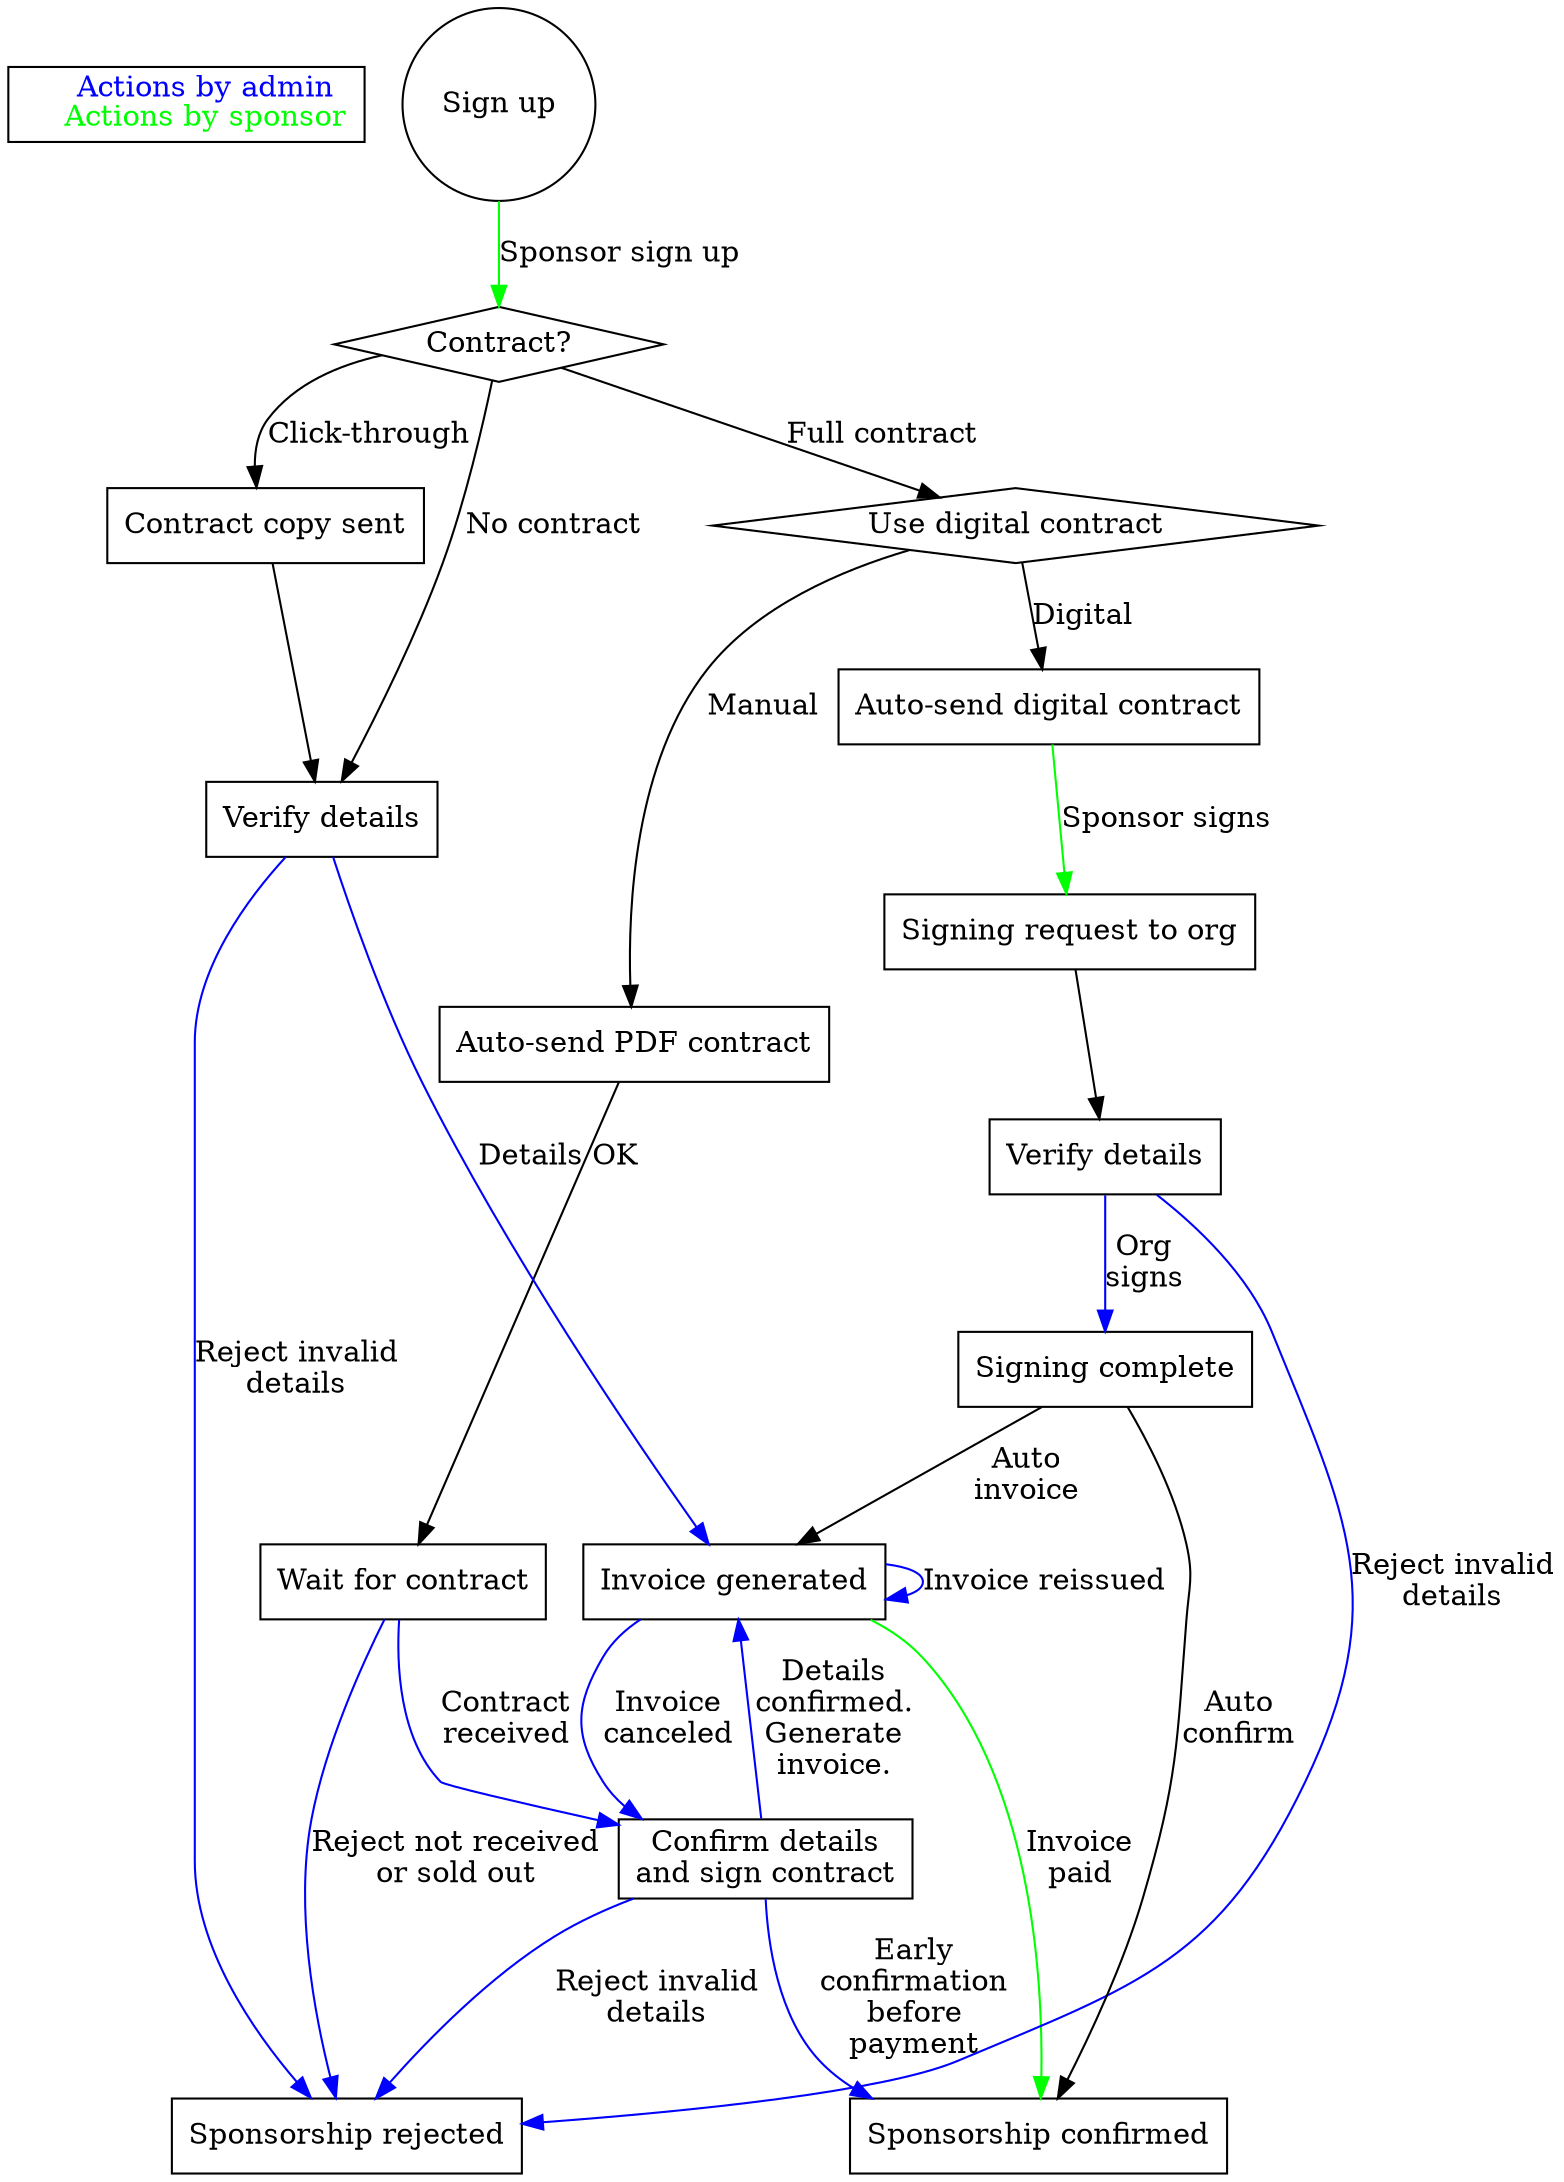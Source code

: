 digraph sponsorsignup {
	subgraph legend {
		key[shape=box, label=<
		    <font color="blue">Actions by admin</font><br/>
		    <font color="green">Actions by sponsor</font><br/>
		>, labeljust="l"]
	}

	start[shape=circle label="Sign up"];
	type[shape=diamond label="Contract?"];
	confirm[shape=box label="Confirm details\nand sign contract"];
	invoice[shape=box label="Invoice generated"];
	clickthroughcontract[shape=box label="Contract copy sent"];
	typeofcontract[shape=diamond label="Use digital contract"];
	manualpdf[shape=box label="Auto-send PDF contract"];
	digitalcontract[shape=box label="Auto-send digital contract"];
	digitaltoorg[shape=box label="Signing request to org"];
	verifydetails[shape=box label="Verify details"];
	verifydetailsbeforesign[shape=box label="Verify details"];
	signcomplete[shape=box label="Signing complete"];
	contract[shape=box label="Wait for contract"];
	confirmed[shape=box label="Sponsorship confirmed"];
	rejected[shape=box label="Sponsorship rejected"];

	start -> type [label="Sponsor sign up", color=green];
	type -> typeofcontract [label="Full contract"];
	type -> verifydetails [label="No contract"];
	type -> clickthroughcontract [label="Click-through"];
	clickthroughcontract -> verifydetails;
	typeofcontract -> manualpdf [label="Manual"]
	typeofcontract -> digitalcontract [label="Digital"]
	digitalcontract -> digitaltoorg [label="Sponsor signs", color=green]
	digitaltoorg -> verifydetailsbeforesign
	verifydetails -> rejected [label="Reject invalid\ndetails", color=blue]
	verifydetails -> invoice [label="Details OK", color=blue]
	verifydetailsbeforesign -> rejected [label="Reject invalid\ndetails", color=blue]
	verifydetailsbeforesign -> signcomplete [label="Org\nsigns", color=blue]
	signcomplete -> confirmed [label="Auto\nconfirm"]
	signcomplete->invoice [label="Auto\ninvoice"]
	manualpdf -> contract;
	confirm -> invoice [label="Details\nconfirmed.\nGenerate\ninvoice.", color=blue];
	contract -> confirm [label="Contract\nreceived", color=blue];
	confirm -> confirmed [label="Early\nconfirmation\nbefore\npayment", color=blue];
	invoice -> confirmed [label="Invoice\npaid", color=green];
	invoice -> confirm [label="Invoice\ncanceled", color=blue];
	confirm -> rejected [label="Reject invalid\ndetails", color=blue];
	contract -> rejected [label="Reject not received\nor sold out", color=blue];

	invoice -> invoice [label="Invoice reissued", color=blue];
}
